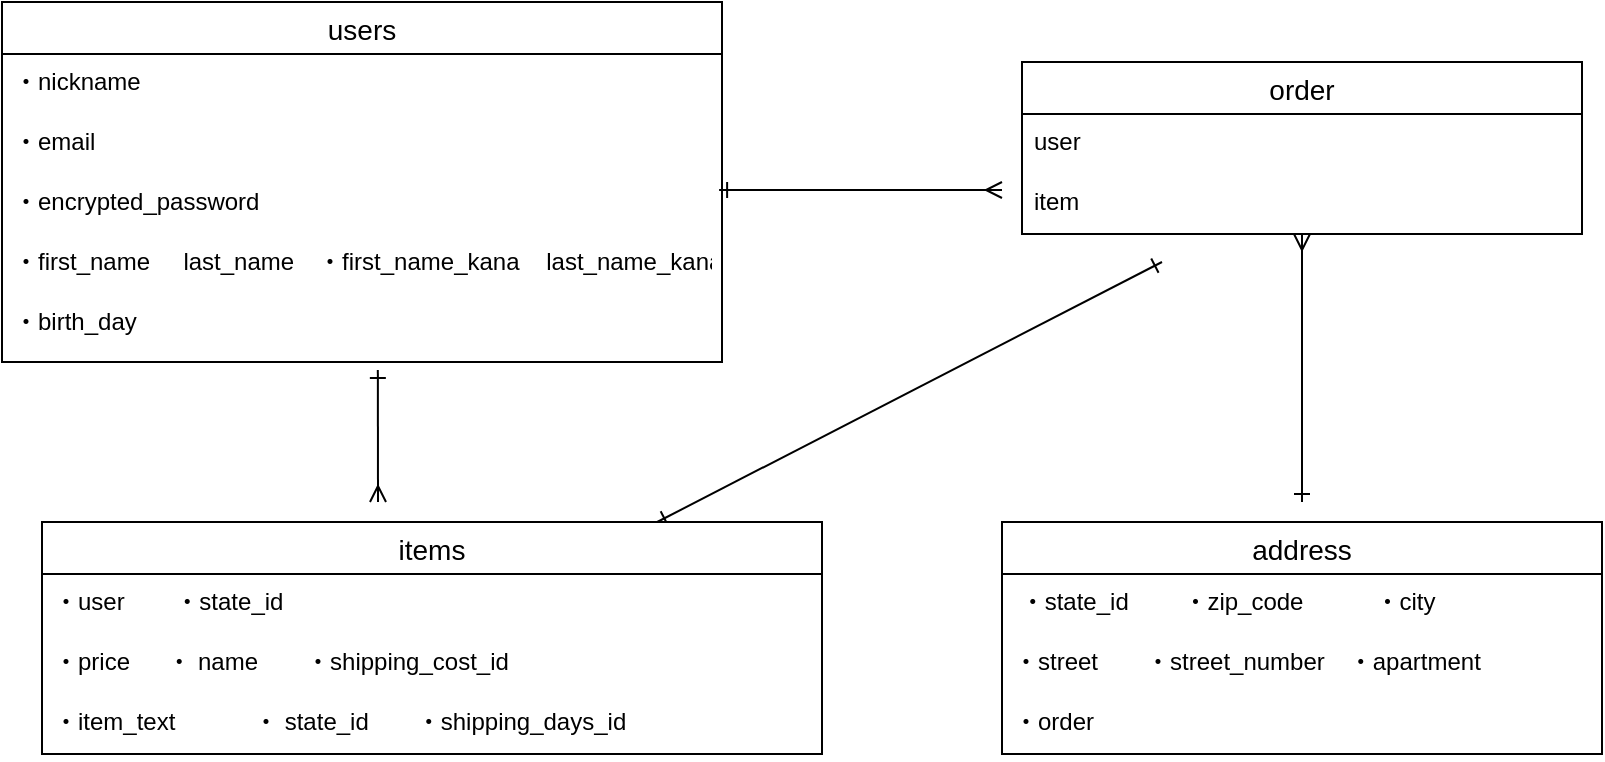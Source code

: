 <mxfile>
    <diagram id="DikQrCJgcc1WxcuLLPRG" name="ページ1">
        <mxGraphModel dx="838" dy="579" grid="1" gridSize="10" guides="1" tooltips="1" connect="1" arrows="1" fold="1" page="1" pageScale="1" pageWidth="827" pageHeight="1169" math="0" shadow="0">
            <root>
                <mxCell id="0"/>
                <mxCell id="1" parent="0"/>
                <mxCell id="6" value="address" style="swimlane;fontStyle=0;childLayout=stackLayout;horizontal=1;startSize=26;horizontalStack=0;resizeParent=1;resizeParentMax=0;resizeLast=0;collapsible=1;marginBottom=0;align=center;fontSize=14;" vertex="1" parent="1">
                    <mxGeometry x="510" y="300" width="300" height="116" as="geometry"/>
                </mxCell>
                <mxCell id="7" value=" ・state_id 　　・zip_code　　　・city" style="text;strokeColor=none;fillColor=none;spacingLeft=4;spacingRight=4;overflow=hidden;rotatable=0;points=[[0,0.5],[1,0.5]];portConstraint=eastwest;fontSize=12;" vertex="1" parent="6">
                    <mxGeometry y="26" width="300" height="30" as="geometry"/>
                </mxCell>
                <mxCell id="8" value="・street　　・street_number　・apartment" style="text;strokeColor=none;fillColor=none;spacingLeft=4;spacingRight=4;overflow=hidden;rotatable=0;points=[[0,0.5],[1,0.5]];portConstraint=eastwest;fontSize=12;" vertex="1" parent="6">
                    <mxGeometry y="56" width="300" height="30" as="geometry"/>
                </mxCell>
                <mxCell id="9" value="・order" style="text;strokeColor=none;fillColor=none;spacingLeft=4;spacingRight=4;overflow=hidden;rotatable=0;points=[[0,0.5],[1,0.5]];portConstraint=eastwest;fontSize=12;" vertex="1" parent="6">
                    <mxGeometry y="86" width="300" height="30" as="geometry"/>
                </mxCell>
                <mxCell id="87" style="edgeStyle=none;html=1;startArrow=ERone;startFill=0;endArrow=ERone;endFill=0;" edge="1" parent="1" source="10">
                    <mxGeometry relative="1" as="geometry">
                        <mxPoint x="590" y="170" as="targetPoint"/>
                    </mxGeometry>
                </mxCell>
                <mxCell id="10" value="items" style="swimlane;fontStyle=0;childLayout=stackLayout;horizontal=1;startSize=26;horizontalStack=0;resizeParent=1;resizeParentMax=0;resizeLast=0;collapsible=1;marginBottom=0;align=center;fontSize=14;" vertex="1" parent="1">
                    <mxGeometry x="30" y="300" width="390" height="116" as="geometry"/>
                </mxCell>
                <mxCell id="11" value="・user    　・state_id" style="text;strokeColor=none;fillColor=none;spacingLeft=4;spacingRight=4;overflow=hidden;rotatable=0;points=[[0,0.5],[1,0.5]];portConstraint=eastwest;fontSize=12;" vertex="1" parent="10">
                    <mxGeometry y="26" width="390" height="30" as="geometry"/>
                </mxCell>
                <mxCell id="12" value="・price 　 ・ name　　・shipping_cost_id" style="text;strokeColor=none;fillColor=none;spacingLeft=4;spacingRight=4;overflow=hidden;rotatable=0;points=[[0,0.5],[1,0.5]];portConstraint=eastwest;fontSize=12;" vertex="1" parent="10">
                    <mxGeometry y="56" width="390" height="30" as="geometry"/>
                </mxCell>
                <mxCell id="13" value="・item_text 　　　・ state_id　　・shipping_days_id&#10;  " style="text;strokeColor=none;fillColor=none;spacingLeft=4;spacingRight=4;overflow=hidden;rotatable=0;points=[[0,0.5],[1,0.5]];portConstraint=eastwest;fontSize=12;" vertex="1" parent="10">
                    <mxGeometry y="86" width="390" height="30" as="geometry"/>
                </mxCell>
                <mxCell id="47" style="edgeStyle=none;html=1;endArrow=ERmany;endFill=0;startArrow=ERone;startFill=0;exitX=0.522;exitY=1.118;exitDx=0;exitDy=0;exitPerimeter=0;" edge="1" parent="1" source="41">
                    <mxGeometry relative="1" as="geometry">
                        <mxPoint x="128.349" y="210" as="sourcePoint"/>
                        <mxPoint x="198" y="290" as="targetPoint"/>
                        <Array as="points"/>
                    </mxGeometry>
                </mxCell>
                <mxCell id="39" value="users" style="swimlane;fontStyle=0;childLayout=stackLayout;horizontal=1;startSize=26;horizontalStack=0;resizeParent=1;resizeParentMax=0;resizeLast=0;collapsible=1;marginBottom=0;align=center;fontSize=14;" vertex="1" parent="1">
                    <mxGeometry x="10" y="40" width="360" height="180" as="geometry"/>
                </mxCell>
                <mxCell id="40" value="・nickname" style="text;strokeColor=none;fillColor=none;spacingLeft=4;spacingRight=4;overflow=hidden;rotatable=0;points=[[0,0.5],[1,0.5]];portConstraint=eastwest;fontSize=12;" vertex="1" parent="39">
                    <mxGeometry y="26" width="360" height="30" as="geometry"/>
                </mxCell>
                <mxCell id="52" value="・email" style="text;strokeColor=none;fillColor=none;spacingLeft=4;spacingRight=4;overflow=hidden;rotatable=0;points=[[0,0.5],[1,0.5]];portConstraint=eastwest;fontSize=12;" vertex="1" parent="39">
                    <mxGeometry y="56" width="360" height="30" as="geometry"/>
                </mxCell>
                <mxCell id="51" value="・encrypted_password" style="text;strokeColor=none;fillColor=none;spacingLeft=4;spacingRight=4;overflow=hidden;rotatable=0;points=[[0,0.5],[1,0.5]];portConstraint=eastwest;fontSize=12;" vertex="1" parent="39">
                    <mxGeometry y="86" width="360" height="30" as="geometry"/>
                </mxCell>
                <mxCell id="79" value="・first_name     last_name　・first_name_kana    last_name_kana" style="text;strokeColor=none;fillColor=none;spacingLeft=4;spacingRight=4;overflow=hidden;rotatable=0;points=[[0,0.5],[1,0.5]];portConstraint=eastwest;fontSize=12;" vertex="1" parent="39">
                    <mxGeometry y="116" width="360" height="30" as="geometry"/>
                </mxCell>
                <mxCell id="41" value="・birth_day  &#10;&#10;" style="text;strokeColor=none;fillColor=none;spacingLeft=4;spacingRight=4;overflow=hidden;rotatable=0;points=[[0,0.5],[1,0.5]];portConstraint=eastwest;fontSize=12;" vertex="1" parent="39">
                    <mxGeometry y="146" width="360" height="34" as="geometry"/>
                </mxCell>
                <mxCell id="54" style="edgeStyle=none;html=1;startArrow=ERone;startFill=0;endArrow=ERmany;endFill=0;exitX=0.996;exitY=0.267;exitDx=0;exitDy=0;exitPerimeter=0;" edge="1" parent="1" source="51">
                    <mxGeometry relative="1" as="geometry">
                        <mxPoint x="230" y="185.051" as="sourcePoint"/>
                        <mxPoint x="510" y="134" as="targetPoint"/>
                    </mxGeometry>
                </mxCell>
                <mxCell id="86" style="edgeStyle=none;html=1;startArrow=ERmany;startFill=0;endArrow=ERone;endFill=0;" edge="1" parent="1" source="80">
                    <mxGeometry relative="1" as="geometry">
                        <mxPoint x="660" y="290" as="targetPoint"/>
                    </mxGeometry>
                </mxCell>
                <mxCell id="80" value="order" style="swimlane;fontStyle=0;childLayout=stackLayout;horizontal=1;startSize=26;horizontalStack=0;resizeParent=1;resizeParentMax=0;resizeLast=0;collapsible=1;marginBottom=0;align=center;fontSize=14;" vertex="1" parent="1">
                    <mxGeometry x="520" y="70" width="280" height="86" as="geometry"/>
                </mxCell>
                <mxCell id="81" value="user" style="text;strokeColor=none;fillColor=none;spacingLeft=4;spacingRight=4;overflow=hidden;rotatable=0;points=[[0,0.5],[1,0.5]];portConstraint=eastwest;fontSize=12;" vertex="1" parent="80">
                    <mxGeometry y="26" width="280" height="30" as="geometry"/>
                </mxCell>
                <mxCell id="82" value="item" style="text;strokeColor=none;fillColor=none;spacingLeft=4;spacingRight=4;overflow=hidden;rotatable=0;points=[[0,0.5],[1,0.5]];portConstraint=eastwest;fontSize=12;" vertex="1" parent="80">
                    <mxGeometry y="56" width="280" height="30" as="geometry"/>
                </mxCell>
            </root>
        </mxGraphModel>
    </diagram>
</mxfile>
